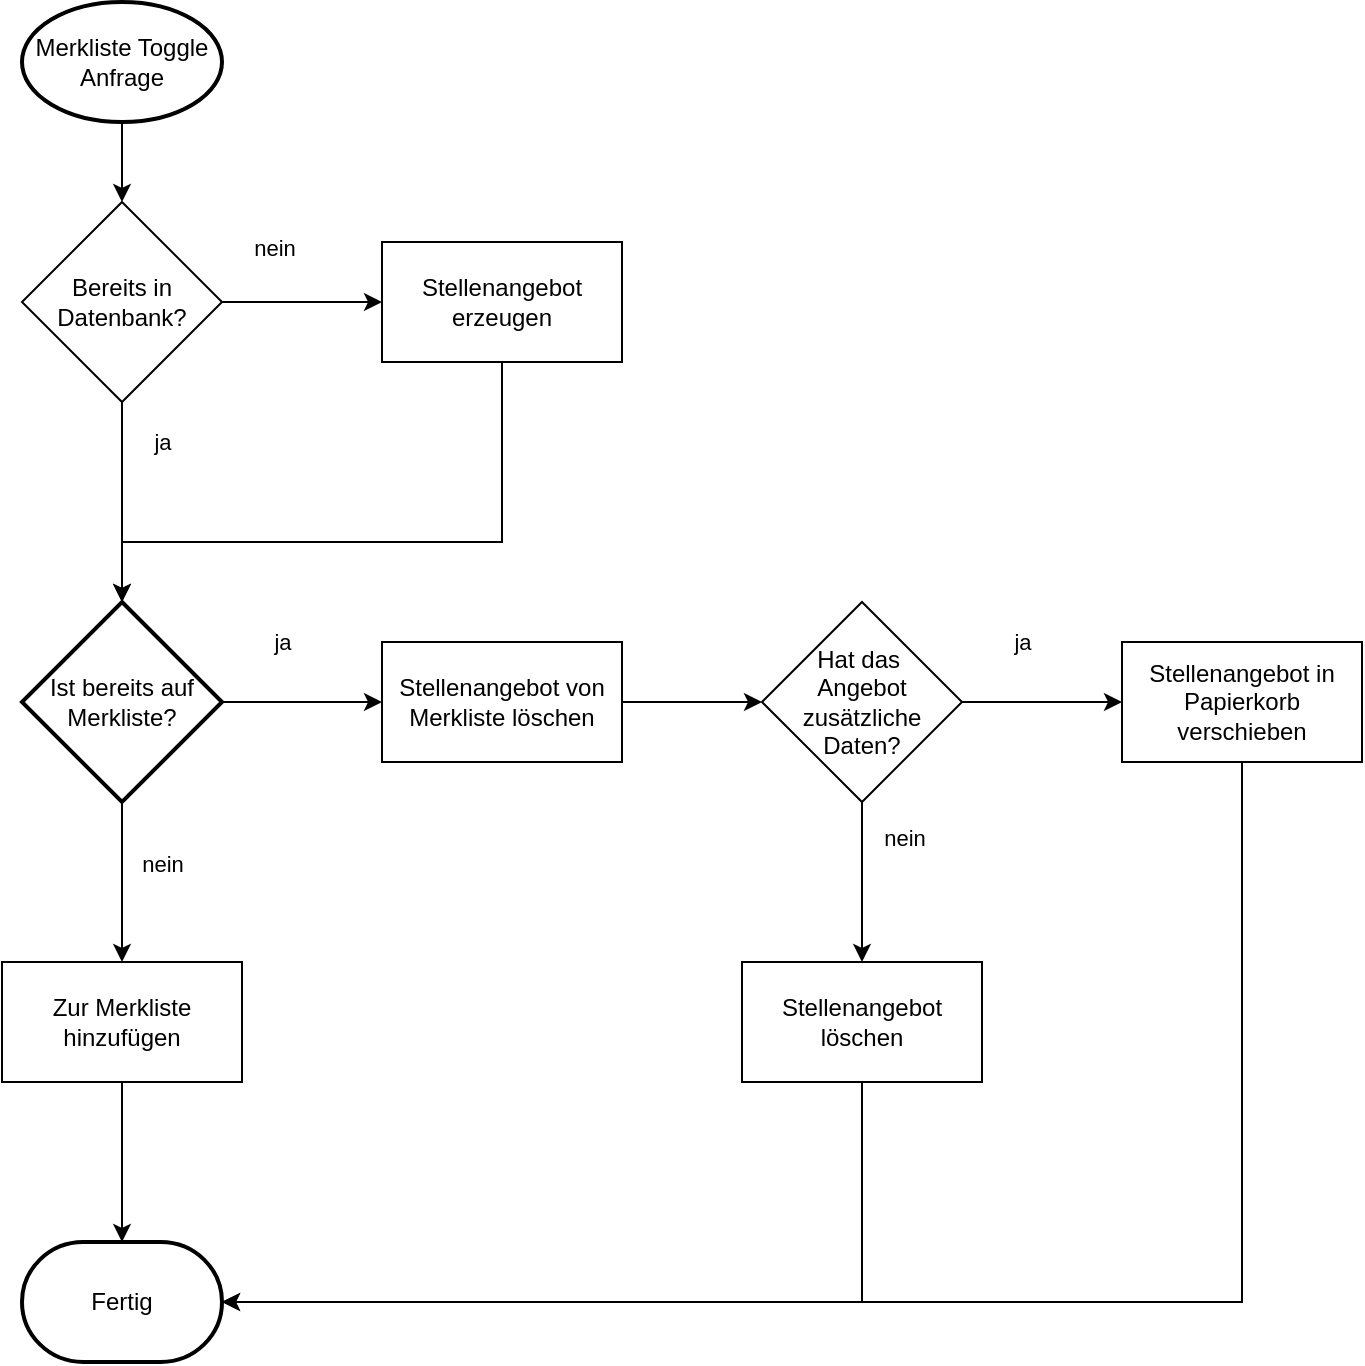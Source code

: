<mxfile version="24.4.0" type="device">
  <diagram name="Seite-1" id="QJVqFNh1a5Zv3vQaC6qA">
    <mxGraphModel dx="607" dy="883" grid="1" gridSize="10" guides="1" tooltips="1" connect="1" arrows="1" fold="1" page="1" pageScale="1" pageWidth="827" pageHeight="1169" math="0" shadow="0">
      <root>
        <mxCell id="0" />
        <mxCell id="1" parent="0" />
        <mxCell id="TCAetXV_SJu_uKb2uuNq-1" value="Merkliste Toggle Anfrage" style="strokeWidth=2;html=1;shape=mxgraph.flowchart.start_1;whiteSpace=wrap;" parent="1" vertex="1">
          <mxGeometry x="960" y="70" width="100" height="60" as="geometry" />
        </mxCell>
        <mxCell id="TCAetXV_SJu_uKb2uuNq-3" value="Bereits in Datenbank?" style="rhombus;whiteSpace=wrap;html=1;" parent="1" vertex="1">
          <mxGeometry x="960" y="170" width="100" height="100" as="geometry" />
        </mxCell>
        <mxCell id="TCAetXV_SJu_uKb2uuNq-4" value="Stellenangebot&lt;div&gt;erzeugen&lt;/div&gt;" style="rounded=0;whiteSpace=wrap;html=1;" parent="1" vertex="1">
          <mxGeometry x="1140" y="190" width="120" height="60" as="geometry" />
        </mxCell>
        <mxCell id="TCAetXV_SJu_uKb2uuNq-5" value="" style="endArrow=classic;html=1;rounded=0;exitX=1;exitY=0.5;exitDx=0;exitDy=0;entryX=0;entryY=0.5;entryDx=0;entryDy=0;" parent="1" source="TCAetXV_SJu_uKb2uuNq-3" target="TCAetXV_SJu_uKb2uuNq-4" edge="1">
          <mxGeometry width="50" height="50" relative="1" as="geometry">
            <mxPoint x="1200" y="230" as="sourcePoint" />
            <mxPoint x="1300" y="70" as="targetPoint" />
          </mxGeometry>
        </mxCell>
        <mxCell id="TCAetXV_SJu_uKb2uuNq-6" value="" style="endArrow=classic;html=1;rounded=0;exitX=0.5;exitY=1;exitDx=0;exitDy=0;entryX=0.5;entryY=0;entryDx=0;entryDy=0;entryPerimeter=0;" parent="1" source="TCAetXV_SJu_uKb2uuNq-3" target="TCAetXV_SJu_uKb2uuNq-10" edge="1">
          <mxGeometry width="50" height="50" relative="1" as="geometry">
            <mxPoint x="1230" y="230" as="sourcePoint" />
            <mxPoint x="1010" y="340" as="targetPoint" />
          </mxGeometry>
        </mxCell>
        <mxCell id="TCAetXV_SJu_uKb2uuNq-7" value="" style="endArrow=classic;html=1;rounded=0;exitX=0.5;exitY=1;exitDx=0;exitDy=0;entryX=0.5;entryY=0;entryDx=0;entryDy=0;entryPerimeter=0;" parent="1" source="TCAetXV_SJu_uKb2uuNq-4" target="TCAetXV_SJu_uKb2uuNq-10" edge="1">
          <mxGeometry width="50" height="50" relative="1" as="geometry">
            <mxPoint x="1360" y="100" as="sourcePoint" />
            <mxPoint x="1010" y="340" as="targetPoint" />
            <Array as="points">
              <mxPoint x="1200" y="340" />
              <mxPoint x="1010" y="340" />
            </Array>
          </mxGeometry>
        </mxCell>
        <mxCell id="TCAetXV_SJu_uKb2uuNq-8" value="&lt;div&gt;&lt;br&gt;&lt;/div&gt;&amp;nbsp; nein&amp;nbsp;&amp;nbsp;&lt;div&gt;&lt;br&gt;&lt;/div&gt;" style="edgeLabel;html=1;align=center;verticalAlign=middle;resizable=0;points=[];spacingLeft=10;spacingRight=10;labelBorderColor=none;textShadow=0;" parent="1" vertex="1" connectable="0">
          <mxGeometry x="1100" y="190" as="geometry">
            <mxPoint x="-14" y="3" as="offset" />
          </mxGeometry>
        </mxCell>
        <mxCell id="TCAetXV_SJu_uKb2uuNq-9" value="&lt;div&gt;&lt;br&gt;&lt;/div&gt;&lt;div&gt;&amp;nbsp; ja&amp;nbsp;&amp;nbsp;&lt;/div&gt;&lt;div&gt;&amp;nbsp;&lt;/div&gt;" style="edgeLabel;html=1;align=center;verticalAlign=middle;resizable=0;points=[];textShadow=0;labelBorderColor=none;" parent="1" vertex="1" connectable="0">
          <mxGeometry x="1030" y="290" as="geometry" />
        </mxCell>
        <mxCell id="TCAetXV_SJu_uKb2uuNq-10" value="Ist bereits auf Merkliste?" style="strokeWidth=2;html=1;shape=mxgraph.flowchart.decision;whiteSpace=wrap;" parent="1" vertex="1">
          <mxGeometry x="960" y="370" width="100" height="100" as="geometry" />
        </mxCell>
        <mxCell id="TCAetXV_SJu_uKb2uuNq-11" value="" style="endArrow=classic;html=1;rounded=0;exitX=1;exitY=0.5;exitDx=0;exitDy=0;exitPerimeter=0;curved=0;entryX=0;entryY=0.5;entryDx=0;entryDy=0;" parent="1" source="TCAetXV_SJu_uKb2uuNq-10" target="TCAetXV_SJu_uKb2uuNq-18" edge="1">
          <mxGeometry width="50" height="50" relative="1" as="geometry">
            <mxPoint x="1400" y="260" as="sourcePoint" />
            <mxPoint x="1100" y="470" as="targetPoint" />
          </mxGeometry>
        </mxCell>
        <mxCell id="TCAetXV_SJu_uKb2uuNq-12" value="&lt;div&gt;&lt;br&gt;&lt;/div&gt;&lt;div&gt;&amp;nbsp; ja&amp;nbsp;&amp;nbsp;&lt;br&gt;&lt;/div&gt;&lt;div&gt;&lt;br&gt;&lt;/div&gt;" style="edgeLabel;html=1;align=center;verticalAlign=middle;resizable=0;points=[];" parent="TCAetXV_SJu_uKb2uuNq-11" vertex="1" connectable="0">
          <mxGeometry x="-0.031" y="-2" relative="1" as="geometry">
            <mxPoint x="-9" y="-32" as="offset" />
          </mxGeometry>
        </mxCell>
        <mxCell id="TCAetXV_SJu_uKb2uuNq-13" value="" style="endArrow=classic;html=1;rounded=0;exitX=0.5;exitY=1;exitDx=0;exitDy=0;exitPerimeter=0;entryX=0.5;entryY=0;entryDx=0;entryDy=0;" parent="1" source="TCAetXV_SJu_uKb2uuNq-10" target="TCAetXV_SJu_uKb2uuNq-16" edge="1">
          <mxGeometry width="50" height="50" relative="1" as="geometry">
            <mxPoint x="1150" y="580" as="sourcePoint" />
            <mxPoint x="990" y="530" as="targetPoint" />
          </mxGeometry>
        </mxCell>
        <mxCell id="TCAetXV_SJu_uKb2uuNq-14" value="&lt;div&gt;&lt;br&gt;&lt;/div&gt;&amp;nbsp; nein&amp;nbsp;&amp;nbsp;&lt;div&gt;&lt;br&gt;&lt;/div&gt;" style="edgeLabel;html=1;align=center;verticalAlign=middle;resizable=0;points=[];spacingLeft=10;spacingRight=10;labelBorderColor=none;textShadow=0;" parent="TCAetXV_SJu_uKb2uuNq-13" vertex="1" connectable="0">
          <mxGeometry x="0.16" y="-2" relative="1" as="geometry">
            <mxPoint x="22" y="-16" as="offset" />
          </mxGeometry>
        </mxCell>
        <mxCell id="TCAetXV_SJu_uKb2uuNq-15" value="Fertig" style="strokeWidth=2;html=1;shape=mxgraph.flowchart.terminator;whiteSpace=wrap;" parent="1" vertex="1">
          <mxGeometry x="960" y="690" width="100" height="60" as="geometry" />
        </mxCell>
        <mxCell id="TCAetXV_SJu_uKb2uuNq-16" value="Zur Merkliste hinzufügen" style="rounded=0;whiteSpace=wrap;html=1;" parent="1" vertex="1">
          <mxGeometry x="950" y="550" width="120" height="60" as="geometry" />
        </mxCell>
        <mxCell id="TCAetXV_SJu_uKb2uuNq-17" value="" style="endArrow=classic;html=1;rounded=0;exitX=0.5;exitY=1;exitDx=0;exitDy=0;" parent="1" source="TCAetXV_SJu_uKb2uuNq-16" target="TCAetXV_SJu_uKb2uuNq-15" edge="1">
          <mxGeometry width="50" height="50" relative="1" as="geometry">
            <mxPoint x="1160" y="830" as="sourcePoint" />
            <mxPoint x="1210" y="780" as="targetPoint" />
          </mxGeometry>
        </mxCell>
        <mxCell id="TCAetXV_SJu_uKb2uuNq-18" value="Stellenangebot von Merkliste löschen" style="rounded=0;whiteSpace=wrap;html=1;" parent="1" vertex="1">
          <mxGeometry x="1140" y="390" width="120" height="60" as="geometry" />
        </mxCell>
        <mxCell id="TCAetXV_SJu_uKb2uuNq-19" value="Hat das&amp;nbsp;&lt;div&gt;Angebot zusätzliche Daten?&lt;/div&gt;" style="rhombus;whiteSpace=wrap;html=1;" parent="1" vertex="1">
          <mxGeometry x="1330" y="370" width="100" height="100" as="geometry" />
        </mxCell>
        <mxCell id="TCAetXV_SJu_uKb2uuNq-20" value="Stellenangebot in Papierkorb verschieben" style="rounded=0;whiteSpace=wrap;html=1;" parent="1" vertex="1">
          <mxGeometry x="1510" y="390" width="120" height="60" as="geometry" />
        </mxCell>
        <mxCell id="TCAetXV_SJu_uKb2uuNq-21" value="" style="endArrow=classic;html=1;rounded=0;exitX=0.5;exitY=1;exitDx=0;exitDy=0;entryX=0.5;entryY=0;entryDx=0;entryDy=0;" parent="1" source="TCAetXV_SJu_uKb2uuNq-19" target="TCAetXV_SJu_uKb2uuNq-22" edge="1">
          <mxGeometry width="50" height="50" relative="1" as="geometry">
            <mxPoint x="1450" y="560" as="sourcePoint" />
            <mxPoint x="1400" y="570" as="targetPoint" />
          </mxGeometry>
        </mxCell>
        <mxCell id="TCAetXV_SJu_uKb2uuNq-22" value="Stellenangebot löschen" style="rounded=0;whiteSpace=wrap;html=1;" parent="1" vertex="1">
          <mxGeometry x="1320" y="550" width="120" height="60" as="geometry" />
        </mxCell>
        <mxCell id="TCAetXV_SJu_uKb2uuNq-23" value="" style="endArrow=classic;html=1;rounded=0;exitX=1;exitY=0.5;exitDx=0;exitDy=0;entryX=0;entryY=0.5;entryDx=0;entryDy=0;" parent="1" source="TCAetXV_SJu_uKb2uuNq-18" target="TCAetXV_SJu_uKb2uuNq-19" edge="1">
          <mxGeometry width="50" height="50" relative="1" as="geometry">
            <mxPoint x="1310" y="500" as="sourcePoint" />
            <mxPoint x="1360" y="450" as="targetPoint" />
          </mxGeometry>
        </mxCell>
        <mxCell id="TCAetXV_SJu_uKb2uuNq-24" value="&lt;div&gt;&lt;br&gt;&lt;/div&gt;&lt;div&gt;&amp;nbsp; nein&amp;nbsp;&amp;nbsp;&lt;br&gt;&lt;/div&gt;&lt;div&gt;&lt;br&gt;&lt;/div&gt;" style="edgeLabel;html=1;align=center;verticalAlign=middle;resizable=0;points=[];spacingLeft=10;spacingRight=10;labelBorderColor=none;textShadow=0;" parent="1" vertex="1" connectable="0">
          <mxGeometry x="1360" y="490" as="geometry">
            <mxPoint x="41" y="-2" as="offset" />
          </mxGeometry>
        </mxCell>
        <mxCell id="TCAetXV_SJu_uKb2uuNq-25" value="" style="endArrow=classic;html=1;rounded=0;exitX=1;exitY=0.5;exitDx=0;exitDy=0;entryX=0;entryY=0.5;entryDx=0;entryDy=0;" parent="1" source="TCAetXV_SJu_uKb2uuNq-19" target="TCAetXV_SJu_uKb2uuNq-20" edge="1">
          <mxGeometry width="50" height="50" relative="1" as="geometry">
            <mxPoint x="1420" y="395" as="sourcePoint" />
            <mxPoint x="1510" y="395" as="targetPoint" />
          </mxGeometry>
        </mxCell>
        <mxCell id="TCAetXV_SJu_uKb2uuNq-26" value="&lt;div&gt;&lt;br&gt;&lt;/div&gt;&lt;div&gt;&amp;nbsp; ja&amp;nbsp;&amp;nbsp;&lt;br&gt;&lt;/div&gt;&lt;div&gt;&lt;br&gt;&lt;/div&gt;" style="edgeLabel;html=1;align=center;verticalAlign=middle;resizable=0;points=[];" parent="1" vertex="1" connectable="0">
          <mxGeometry x="1460" y="390" as="geometry" />
        </mxCell>
        <mxCell id="TCAetXV_SJu_uKb2uuNq-27" value="" style="endArrow=classic;html=1;rounded=0;exitX=0.5;exitY=1;exitDx=0;exitDy=0;entryX=1;entryY=0.5;entryDx=0;entryDy=0;entryPerimeter=0;" parent="1" source="TCAetXV_SJu_uKb2uuNq-22" target="TCAetXV_SJu_uKb2uuNq-15" edge="1">
          <mxGeometry width="50" height="50" relative="1" as="geometry">
            <mxPoint x="1380" y="760" as="sourcePoint" />
            <mxPoint x="1430" y="710" as="targetPoint" />
            <Array as="points">
              <mxPoint x="1380" y="720" />
            </Array>
          </mxGeometry>
        </mxCell>
        <mxCell id="TCAetXV_SJu_uKb2uuNq-28" value="" style="endArrow=classic;html=1;rounded=0;exitX=0.5;exitY=1;exitDx=0;exitDy=0;entryX=1;entryY=0.5;entryDx=0;entryDy=0;entryPerimeter=0;" parent="1" source="TCAetXV_SJu_uKb2uuNq-20" target="TCAetXV_SJu_uKb2uuNq-15" edge="1">
          <mxGeometry width="50" height="50" relative="1" as="geometry">
            <mxPoint x="1580" y="630" as="sourcePoint" />
            <mxPoint x="1630" y="580" as="targetPoint" />
            <Array as="points">
              <mxPoint x="1570" y="720" />
            </Array>
          </mxGeometry>
        </mxCell>
        <mxCell id="TCAetXV_SJu_uKb2uuNq-29" value="" style="endArrow=classic;html=1;rounded=0;exitX=0.5;exitY=1;exitDx=0;exitDy=0;exitPerimeter=0;" parent="1" source="TCAetXV_SJu_uKb2uuNq-1" target="TCAetXV_SJu_uKb2uuNq-3" edge="1">
          <mxGeometry width="50" height="50" relative="1" as="geometry">
            <mxPoint x="880" y="350" as="sourcePoint" />
            <mxPoint x="930" y="300" as="targetPoint" />
          </mxGeometry>
        </mxCell>
      </root>
    </mxGraphModel>
  </diagram>
</mxfile>
